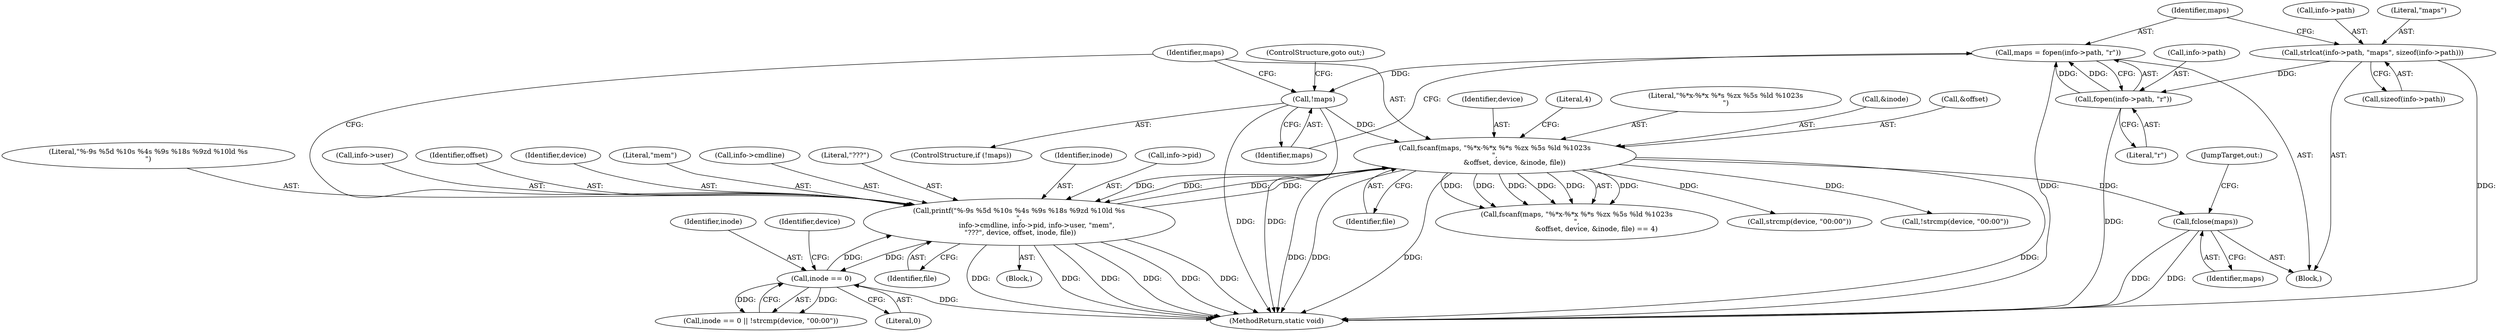 digraph "0_Android_ae18eb014609948a40e22192b87b10efc680daa7@API" {
"1000168" [label="(Call,fclose(maps))"];
"1000130" [label="(Call,fscanf(maps, \"%*x-%*x %*s %zx %5s %ld %1023s\n\",\n                  &offset, device, &inode, file))"];
"1000125" [label="(Call,!maps)"];
"1000117" [label="(Call,maps = fopen(info->path, \"r\"))"];
"1000119" [label="(Call,fopen(info->path, \"r\"))"];
"1000108" [label="(Call,strlcat(info->path, \"maps\", sizeof(info->path)))"];
"1000151" [label="(Call,printf(\"%-9s %5d %10s %4s %9s %18s %9zd %10ld %s\n\",\n                info->cmdline, info->pid, info->user, \"mem\",\n \"???\", device, offset, inode, file))"];
"1000143" [label="(Call,inode == 0)"];
"1000108" [label="(Call,strlcat(info->path, \"maps\", sizeof(info->path)))"];
"1000130" [label="(Call,fscanf(maps, \"%*x-%*x %*s %zx %5s %ld %1023s\n\",\n                  &offset, device, &inode, file))"];
"1000109" [label="(Call,info->path)"];
"1000142" [label="(Call,inode == 0 || !strcmp(device, \"00:00\"))"];
"1000117" [label="(Call,maps = fopen(info->path, \"r\"))"];
"1000125" [label="(Call,!maps)"];
"1000102" [label="(Block,)"];
"1000138" [label="(Identifier,file)"];
"1000170" [label="(JumpTarget,out:)"];
"1000145" [label="(Literal,0)"];
"1000163" [label="(Literal,\"???\")"];
"1000151" [label="(Call,printf(\"%-9s %5d %10s %4s %9s %18s %9zd %10ld %s\n\",\n                info->cmdline, info->pid, info->user, \"mem\",\n \"???\", device, offset, inode, file))"];
"1000136" [label="(Call,&inode)"];
"1000167" [label="(Identifier,file)"];
"1000120" [label="(Call,info->path)"];
"1000180" [label="(MethodReturn,static void)"];
"1000144" [label="(Identifier,inode)"];
"1000166" [label="(Identifier,inode)"];
"1000127" [label="(ControlStructure,goto out;)"];
"1000119" [label="(Call,fopen(info->path, \"r\"))"];
"1000124" [label="(ControlStructure,if (!maps))"];
"1000133" [label="(Call,&offset)"];
"1000118" [label="(Identifier,maps)"];
"1000113" [label="(Call,sizeof(info->path))"];
"1000135" [label="(Identifier,device)"];
"1000129" [label="(Call,fscanf(maps, \"%*x-%*x %*s %zx %5s %ld %1023s\n\",\n                  &offset, device, &inode, file) == 4)"];
"1000123" [label="(Literal,\"r\")"];
"1000147" [label="(Call,strcmp(device, \"00:00\"))"];
"1000168" [label="(Call,fclose(maps))"];
"1000156" [label="(Call,info->pid)"];
"1000131" [label="(Identifier,maps)"];
"1000152" [label="(Literal,\"%-9s %5d %10s %4s %9s %18s %9zd %10ld %s\n\")"];
"1000112" [label="(Literal,\"maps\")"];
"1000159" [label="(Call,info->user)"];
"1000165" [label="(Identifier,offset)"];
"1000148" [label="(Identifier,device)"];
"1000139" [label="(Literal,4)"];
"1000169" [label="(Identifier,maps)"];
"1000164" [label="(Identifier,device)"];
"1000162" [label="(Literal,\"mem\")"];
"1000143" [label="(Call,inode == 0)"];
"1000146" [label="(Call,!strcmp(device, \"00:00\"))"];
"1000126" [label="(Identifier,maps)"];
"1000132" [label="(Literal,\"%*x-%*x %*s %zx %5s %ld %1023s\n\")"];
"1000153" [label="(Call,info->cmdline)"];
"1000140" [label="(Block,)"];
"1000168" -> "1000102"  [label="AST: "];
"1000168" -> "1000169"  [label="CFG: "];
"1000169" -> "1000168"  [label="AST: "];
"1000170" -> "1000168"  [label="CFG: "];
"1000168" -> "1000180"  [label="DDG: "];
"1000168" -> "1000180"  [label="DDG: "];
"1000130" -> "1000168"  [label="DDG: "];
"1000130" -> "1000129"  [label="AST: "];
"1000130" -> "1000138"  [label="CFG: "];
"1000131" -> "1000130"  [label="AST: "];
"1000132" -> "1000130"  [label="AST: "];
"1000133" -> "1000130"  [label="AST: "];
"1000135" -> "1000130"  [label="AST: "];
"1000136" -> "1000130"  [label="AST: "];
"1000138" -> "1000130"  [label="AST: "];
"1000139" -> "1000130"  [label="CFG: "];
"1000130" -> "1000180"  [label="DDG: "];
"1000130" -> "1000180"  [label="DDG: "];
"1000130" -> "1000180"  [label="DDG: "];
"1000130" -> "1000180"  [label="DDG: "];
"1000130" -> "1000129"  [label="DDG: "];
"1000130" -> "1000129"  [label="DDG: "];
"1000130" -> "1000129"  [label="DDG: "];
"1000130" -> "1000129"  [label="DDG: "];
"1000130" -> "1000129"  [label="DDG: "];
"1000130" -> "1000129"  [label="DDG: "];
"1000125" -> "1000130"  [label="DDG: "];
"1000151" -> "1000130"  [label="DDG: "];
"1000151" -> "1000130"  [label="DDG: "];
"1000130" -> "1000146"  [label="DDG: "];
"1000130" -> "1000147"  [label="DDG: "];
"1000130" -> "1000151"  [label="DDG: "];
"1000130" -> "1000151"  [label="DDG: "];
"1000125" -> "1000124"  [label="AST: "];
"1000125" -> "1000126"  [label="CFG: "];
"1000126" -> "1000125"  [label="AST: "];
"1000127" -> "1000125"  [label="CFG: "];
"1000131" -> "1000125"  [label="CFG: "];
"1000125" -> "1000180"  [label="DDG: "];
"1000125" -> "1000180"  [label="DDG: "];
"1000117" -> "1000125"  [label="DDG: "];
"1000117" -> "1000102"  [label="AST: "];
"1000117" -> "1000119"  [label="CFG: "];
"1000118" -> "1000117"  [label="AST: "];
"1000119" -> "1000117"  [label="AST: "];
"1000126" -> "1000117"  [label="CFG: "];
"1000117" -> "1000180"  [label="DDG: "];
"1000119" -> "1000117"  [label="DDG: "];
"1000119" -> "1000117"  [label="DDG: "];
"1000119" -> "1000123"  [label="CFG: "];
"1000120" -> "1000119"  [label="AST: "];
"1000123" -> "1000119"  [label="AST: "];
"1000119" -> "1000180"  [label="DDG: "];
"1000108" -> "1000119"  [label="DDG: "];
"1000108" -> "1000102"  [label="AST: "];
"1000108" -> "1000113"  [label="CFG: "];
"1000109" -> "1000108"  [label="AST: "];
"1000112" -> "1000108"  [label="AST: "];
"1000113" -> "1000108"  [label="AST: "];
"1000118" -> "1000108"  [label="CFG: "];
"1000108" -> "1000180"  [label="DDG: "];
"1000151" -> "1000140"  [label="AST: "];
"1000151" -> "1000167"  [label="CFG: "];
"1000152" -> "1000151"  [label="AST: "];
"1000153" -> "1000151"  [label="AST: "];
"1000156" -> "1000151"  [label="AST: "];
"1000159" -> "1000151"  [label="AST: "];
"1000162" -> "1000151"  [label="AST: "];
"1000163" -> "1000151"  [label="AST: "];
"1000164" -> "1000151"  [label="AST: "];
"1000165" -> "1000151"  [label="AST: "];
"1000166" -> "1000151"  [label="AST: "];
"1000167" -> "1000151"  [label="AST: "];
"1000131" -> "1000151"  [label="CFG: "];
"1000151" -> "1000180"  [label="DDG: "];
"1000151" -> "1000180"  [label="DDG: "];
"1000151" -> "1000180"  [label="DDG: "];
"1000151" -> "1000180"  [label="DDG: "];
"1000151" -> "1000180"  [label="DDG: "];
"1000151" -> "1000180"  [label="DDG: "];
"1000151" -> "1000143"  [label="DDG: "];
"1000143" -> "1000151"  [label="DDG: "];
"1000143" -> "1000142"  [label="AST: "];
"1000143" -> "1000145"  [label="CFG: "];
"1000144" -> "1000143"  [label="AST: "];
"1000145" -> "1000143"  [label="AST: "];
"1000148" -> "1000143"  [label="CFG: "];
"1000142" -> "1000143"  [label="CFG: "];
"1000143" -> "1000180"  [label="DDG: "];
"1000143" -> "1000142"  [label="DDG: "];
"1000143" -> "1000142"  [label="DDG: "];
}
